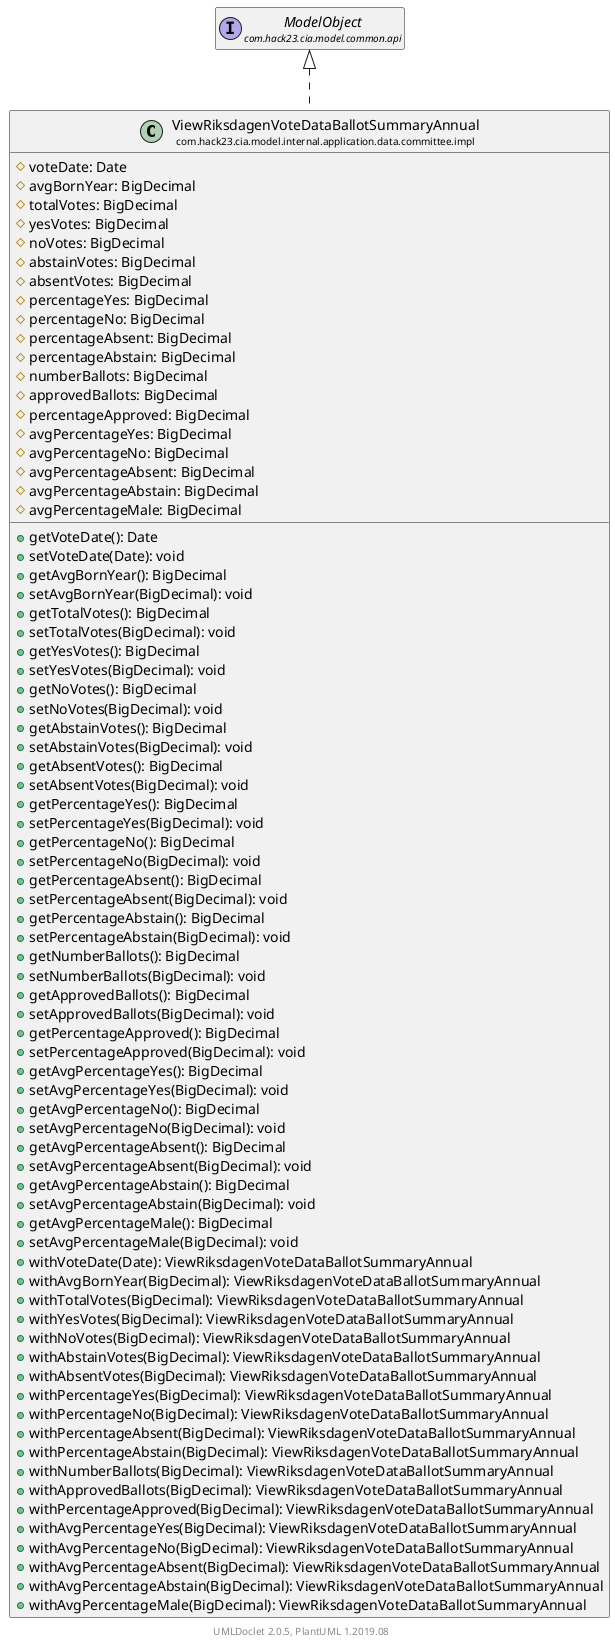 @startuml
    set namespaceSeparator none
    hide empty fields
    hide empty methods

    class "<size:14>ViewRiksdagenVoteDataBallotSummaryAnnual\n<size:10>com.hack23.cia.model.internal.application.data.committee.impl" as com.hack23.cia.model.internal.application.data.committee.impl.ViewRiksdagenVoteDataBallotSummaryAnnual [[ViewRiksdagenVoteDataBallotSummaryAnnual.html]] {
        #voteDate: Date
        #avgBornYear: BigDecimal
        #totalVotes: BigDecimal
        #yesVotes: BigDecimal
        #noVotes: BigDecimal
        #abstainVotes: BigDecimal
        #absentVotes: BigDecimal
        #percentageYes: BigDecimal
        #percentageNo: BigDecimal
        #percentageAbsent: BigDecimal
        #percentageAbstain: BigDecimal
        #numberBallots: BigDecimal
        #approvedBallots: BigDecimal
        #percentageApproved: BigDecimal
        #avgPercentageYes: BigDecimal
        #avgPercentageNo: BigDecimal
        #avgPercentageAbsent: BigDecimal
        #avgPercentageAbstain: BigDecimal
        #avgPercentageMale: BigDecimal
        +getVoteDate(): Date
        +setVoteDate(Date): void
        +getAvgBornYear(): BigDecimal
        +setAvgBornYear(BigDecimal): void
        +getTotalVotes(): BigDecimal
        +setTotalVotes(BigDecimal): void
        +getYesVotes(): BigDecimal
        +setYesVotes(BigDecimal): void
        +getNoVotes(): BigDecimal
        +setNoVotes(BigDecimal): void
        +getAbstainVotes(): BigDecimal
        +setAbstainVotes(BigDecimal): void
        +getAbsentVotes(): BigDecimal
        +setAbsentVotes(BigDecimal): void
        +getPercentageYes(): BigDecimal
        +setPercentageYes(BigDecimal): void
        +getPercentageNo(): BigDecimal
        +setPercentageNo(BigDecimal): void
        +getPercentageAbsent(): BigDecimal
        +setPercentageAbsent(BigDecimal): void
        +getPercentageAbstain(): BigDecimal
        +setPercentageAbstain(BigDecimal): void
        +getNumberBallots(): BigDecimal
        +setNumberBallots(BigDecimal): void
        +getApprovedBallots(): BigDecimal
        +setApprovedBallots(BigDecimal): void
        +getPercentageApproved(): BigDecimal
        +setPercentageApproved(BigDecimal): void
        +getAvgPercentageYes(): BigDecimal
        +setAvgPercentageYes(BigDecimal): void
        +getAvgPercentageNo(): BigDecimal
        +setAvgPercentageNo(BigDecimal): void
        +getAvgPercentageAbsent(): BigDecimal
        +setAvgPercentageAbsent(BigDecimal): void
        +getAvgPercentageAbstain(): BigDecimal
        +setAvgPercentageAbstain(BigDecimal): void
        +getAvgPercentageMale(): BigDecimal
        +setAvgPercentageMale(BigDecimal): void
        +withVoteDate(Date): ViewRiksdagenVoteDataBallotSummaryAnnual
        +withAvgBornYear(BigDecimal): ViewRiksdagenVoteDataBallotSummaryAnnual
        +withTotalVotes(BigDecimal): ViewRiksdagenVoteDataBallotSummaryAnnual
        +withYesVotes(BigDecimal): ViewRiksdagenVoteDataBallotSummaryAnnual
        +withNoVotes(BigDecimal): ViewRiksdagenVoteDataBallotSummaryAnnual
        +withAbstainVotes(BigDecimal): ViewRiksdagenVoteDataBallotSummaryAnnual
        +withAbsentVotes(BigDecimal): ViewRiksdagenVoteDataBallotSummaryAnnual
        +withPercentageYes(BigDecimal): ViewRiksdagenVoteDataBallotSummaryAnnual
        +withPercentageNo(BigDecimal): ViewRiksdagenVoteDataBallotSummaryAnnual
        +withPercentageAbsent(BigDecimal): ViewRiksdagenVoteDataBallotSummaryAnnual
        +withPercentageAbstain(BigDecimal): ViewRiksdagenVoteDataBallotSummaryAnnual
        +withNumberBallots(BigDecimal): ViewRiksdagenVoteDataBallotSummaryAnnual
        +withApprovedBallots(BigDecimal): ViewRiksdagenVoteDataBallotSummaryAnnual
        +withPercentageApproved(BigDecimal): ViewRiksdagenVoteDataBallotSummaryAnnual
        +withAvgPercentageYes(BigDecimal): ViewRiksdagenVoteDataBallotSummaryAnnual
        +withAvgPercentageNo(BigDecimal): ViewRiksdagenVoteDataBallotSummaryAnnual
        +withAvgPercentageAbsent(BigDecimal): ViewRiksdagenVoteDataBallotSummaryAnnual
        +withAvgPercentageAbstain(BigDecimal): ViewRiksdagenVoteDataBallotSummaryAnnual
        +withAvgPercentageMale(BigDecimal): ViewRiksdagenVoteDataBallotSummaryAnnual
    }

    interface "<size:14>ModelObject\n<size:10>com.hack23.cia.model.common.api" as com.hack23.cia.model.common.api.ModelObject

    com.hack23.cia.model.common.api.ModelObject <|.. com.hack23.cia.model.internal.application.data.committee.impl.ViewRiksdagenVoteDataBallotSummaryAnnual

    center footer UMLDoclet 2.0.5, PlantUML 1.2019.08
@enduml
